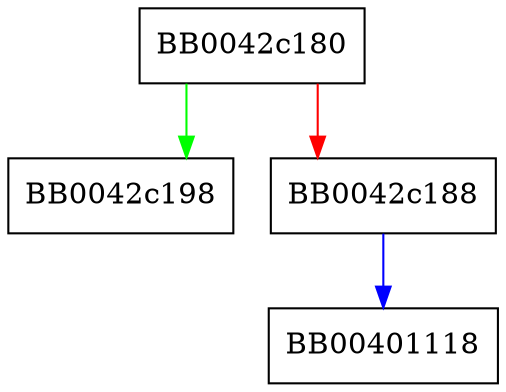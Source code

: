 digraph SortFnByName {
  node [shape="box"];
  graph [splines=ortho];
  BB0042c180 -> BB0042c198 [color="green"];
  BB0042c180 -> BB0042c188 [color="red"];
  BB0042c188 -> BB00401118 [color="blue"];
}